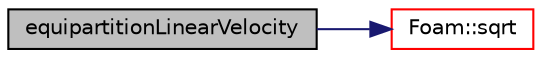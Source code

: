 digraph "equipartitionLinearVelocity"
{
  bgcolor="transparent";
  edge [fontname="Helvetica",fontsize="10",labelfontname="Helvetica",labelfontsize="10"];
  node [fontname="Helvetica",fontsize="10",shape=record];
  rankdir="LR";
  Node1 [label="equipartitionLinearVelocity",height=0.2,width=0.4,color="black", fillcolor="grey75", style="filled", fontcolor="black"];
  Node1 -> Node2 [color="midnightblue",fontsize="10",style="solid",fontname="Helvetica"];
  Node2 [label="Foam::sqrt",height=0.2,width=0.4,color="red",URL="$a10675.html#a8616bd62eebf2342a80222fecb1bda71"];
}
